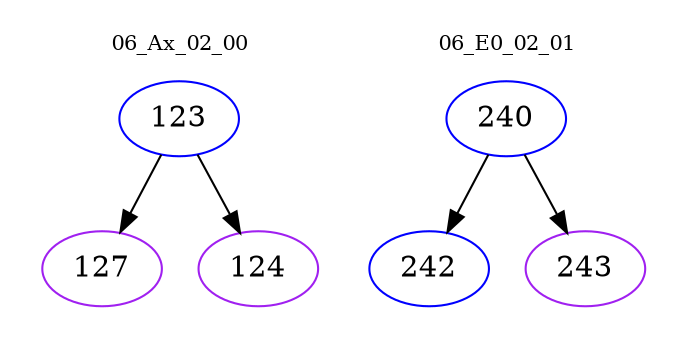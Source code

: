 digraph{
subgraph cluster_0 {
color = white
label = "06_Ax_02_00";
fontsize=10;
T0_123 [label="123", color="blue"]
T0_123 -> T0_127 [color="black"]
T0_127 [label="127", color="purple"]
T0_123 -> T0_124 [color="black"]
T0_124 [label="124", color="purple"]
}
subgraph cluster_1 {
color = white
label = "06_E0_02_01";
fontsize=10;
T1_240 [label="240", color="blue"]
T1_240 -> T1_242 [color="black"]
T1_242 [label="242", color="blue"]
T1_240 -> T1_243 [color="black"]
T1_243 [label="243", color="purple"]
}
}
